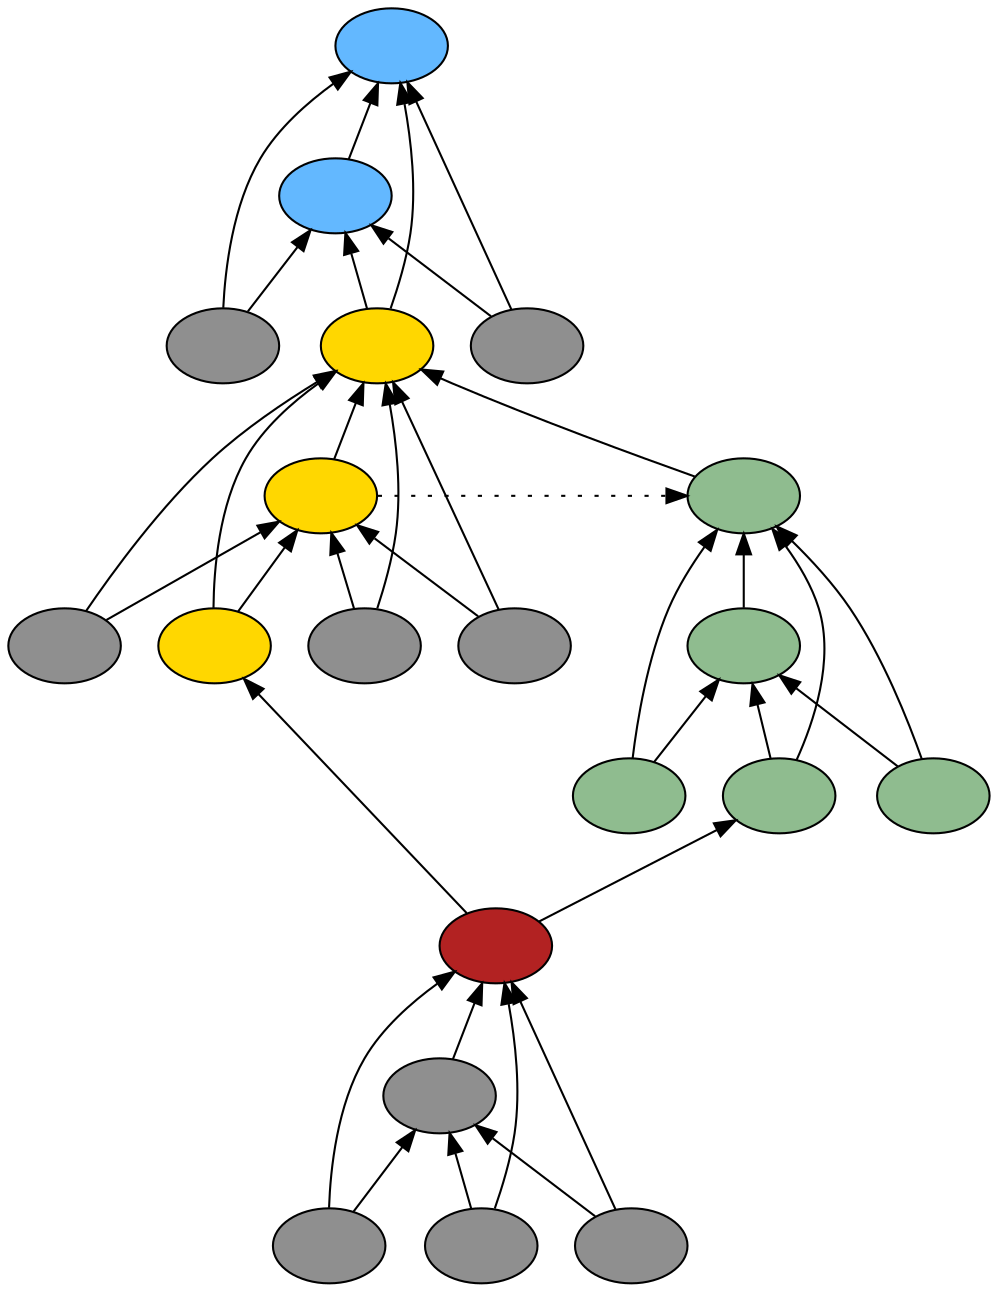 digraph {
rankdir=BT
fontsize=24
subgraph clster1 {
subgraph clster2 {
"38822832"["fillcolor"="firebrick" "fontsize"="24" "label"="" "shape"="ellipse" "style"="filled" ]
"40815120"["fillcolor"="grey56" "fontsize"="24" "label"="" "shape"="ellipse" "style"="filled" ]
"39678768"["fillcolor"="grey56" "fontsize"="24" "label"="" "shape"="ellipse" "style"="filled" ]
"39716512"["fillcolor"="grey56" "fontsize"="24" "label"="" "shape"="ellipse" "style"="filled" ]
"40132416"["fillcolor"="grey56" "fontsize"="24" "label"="" "shape"="ellipse" "style"="filled" ]
}

subgraph clster3 {
"40392176"["fillcolor"="steelblue1" "fontsize"="24" "label"="" "shape"="ellipse" "style"="filled" ]
"40167360"["fillcolor"="steelblue1" "fontsize"="24" "label"="" "shape"="ellipse" "style"="filled" ]
"40453696"["fillcolor"="grey56" "fontsize"="24" "label"="" "shape"="ellipse" "style"="filled" ]
"38998608"["fillcolor"="gold" "fontsize"="24" "label"="" "shape"="ellipse" "style"="filled" ]
"38704528"["fillcolor"="gold" "fontsize"="24" "label"="" "shape"="ellipse" "style"="filled" ]
"39130784"["fillcolor"="grey56" "fontsize"="24" "label"="" "shape"="ellipse" "style"="filled" ]
"38733728"["fillcolor"="gold" "fontsize"="24" "label"="" "shape"="ellipse" "style"="filled" ]
"38934512"["fillcolor"="grey56" "fontsize"="24" "label"="" "shape"="ellipse" "style"="filled" ]
"38817856"["fillcolor"="grey56" "fontsize"="24" "label"="" "shape"="ellipse" "style"="filled" ]
"39578672"["fillcolor"="grey56" "fontsize"="24" "label"="" "shape"="ellipse" "style"="filled" ]
}

}

subgraph clster4 {
"39171712"["fillcolor"="darkseagreen" "fontsize"="24" "label"="" "shape"="ellipse" "style"="filled" ]
"38981168"["fillcolor"="darkseagreen" "fontsize"="24" "label"="" "shape"="ellipse" "style"="filled" ]
"38705728"["fillcolor"="darkseagreen" "fontsize"="24" "label"="" "shape"="ellipse" "style"="filled" ]
"39491296"["fillcolor"="darkseagreen" "fontsize"="24" "label"="" "shape"="ellipse" "style"="filled" ]
"39527472"["fillcolor"="darkseagreen" "fontsize"="24" "label"="" "shape"="ellipse" "style"="filled" ]
}

"39678768" -> "38822832"["arrowhead"="normal" "color"="black" "constraint"="true" "style"="solid" ]
"39678768" -> "40815120"["arrowhead"="normal" "color"="black" "constraint"="true" "style"="solid" ]
"39716512" -> "38822832"["arrowhead"="normal" "color"="black" "constraint"="true" "style"="solid" ]
"39716512" -> "40815120"["arrowhead"="normal" "color"="black" "constraint"="true" "style"="solid" ]
"40132416" -> "38822832"["arrowhead"="normal" "color"="black" "constraint"="true" "style"="solid" ]
"40132416" -> "40815120"["arrowhead"="normal" "color"="black" "constraint"="true" "style"="solid" ]
"40815120" -> "38822832"["arrowhead"="normal" "color"="black" "constraint"="true" "style"="solid" ]
"38705728" -> "39171712"["arrowhead"="normal" "color"="black" "constraint"="true" "style"="solid" ]
"38705728" -> "38981168"["arrowhead"="normal" "color"="black" "constraint"="true" "style"="solid" ]
"39491296" -> "39171712"["arrowhead"="normal" "color"="black" "constraint"="true" "style"="solid" ]
"39491296" -> "38981168"["arrowhead"="normal" "color"="black" "constraint"="true" "style"="solid" ]
"38822832" -> "39491296"["arrowhead"="normal" "color"="black" "constraint"="true" "style"="solid" ]
"39527472" -> "39171712"["arrowhead"="normal" "color"="black" "constraint"="true" "style"="solid" ]
"39527472" -> "38981168"["arrowhead"="normal" "color"="black" "constraint"="true" "style"="solid" ]
"38981168" -> "39171712"["arrowhead"="normal" "color"="black" "constraint"="true" "style"="solid" ]
"40453696" -> "40392176"["arrowhead"="normal" "color"="black" "constraint"="true" "style"="solid" ]
"40453696" -> "40167360"["arrowhead"="normal" "color"="black" "constraint"="true" "style"="solid" ]
"38998608" -> "40392176"["arrowhead"="normal" "color"="black" "constraint"="true" "style"="solid" ]
"38998608" -> "40167360"["arrowhead"="normal" "color"="black" "constraint"="true" "style"="solid" ]
"39130784" -> "38998608"["arrowhead"="normal" "color"="black" "constraint"="true" "style"="solid" ]
"39130784" -> "38704528"["arrowhead"="normal" "color"="black" "constraint"="true" "style"="solid" ]
"38733728" -> "38998608"["arrowhead"="normal" "color"="black" "constraint"="true" "style"="solid" ]
"38733728" -> "38704528"["arrowhead"="normal" "color"="black" "constraint"="true" "style"="solid" ]
"38822832" -> "38733728"["arrowhead"="normal" "color"="black" "constraint"="true" "style"="solid" ]
"38934512" -> "38998608"["arrowhead"="normal" "color"="black" "constraint"="true" "style"="solid" ]
"38934512" -> "38704528"["arrowhead"="normal" "color"="black" "constraint"="true" "style"="solid" ]
"38817856" -> "38998608"["arrowhead"="normal" "color"="black" "constraint"="true" "style"="solid" ]
"38817856" -> "38704528"["arrowhead"="normal" "color"="black" "constraint"="true" "style"="solid" ]
"38704528" -> "38998608"["arrowhead"="normal" "color"="black" "constraint"="true" "style"="solid" ]
"39171712" -> "38998608"["arrowhead"="normal" "color"="black" "constraint"="true" "style"="solid" ]
"38704528" -> "39171712"["arrowhead"="normal" "color"="black" "constraint"="false" "style"="dotted" ]
"39578672" -> "40392176"["arrowhead"="normal" "color"="black" "constraint"="true" "style"="solid" ]
"39578672" -> "40167360"["arrowhead"="normal" "color"="black" "constraint"="true" "style"="solid" ]
"40167360" -> "40392176"["arrowhead"="normal" "color"="black" "constraint"="true" "style"="solid" ]

}